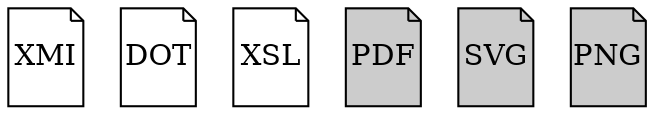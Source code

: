 digraph "flowchart" {
	node [width=1.1 height=1.1 fixedsize=true ]
	xmi [shape="note" label="XMI" width=.5 height=.65 ]
	dot [shape="note" label="DOT" width=.5 height=.65 ]
	xsl [shape="note" label="XSL" width=.5 height=.65 ]
	pdf [shape="note" label="PDF" width=.5 height=.65 style=filled fillcolor="#cccccc" ]
	svg [shape="note" label="SVG" width=.5 height=.65 style=filled fillcolor="#cccccc" ]
	png [shape="note" label="PNG" width=.5 height=.65 style=filled fillcolor="#cccccc" ]
}
